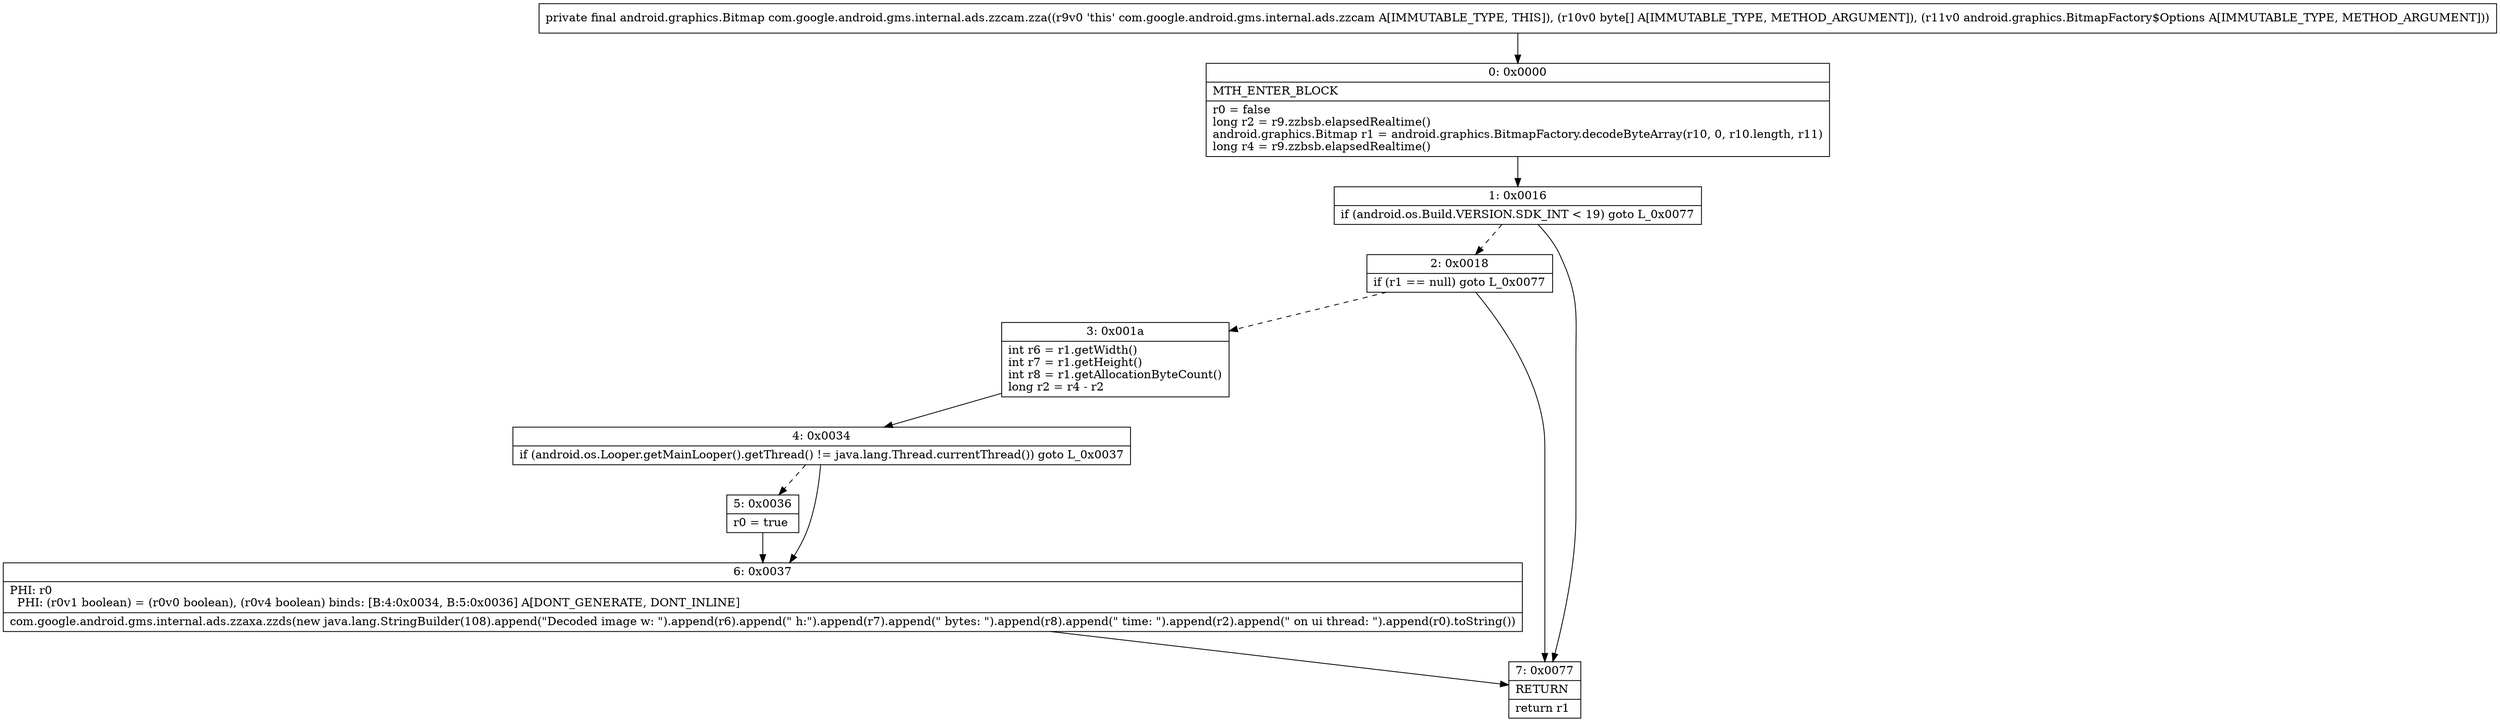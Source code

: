 digraph "CFG forcom.google.android.gms.internal.ads.zzcam.zza([BLandroid\/graphics\/BitmapFactory$Options;)Landroid\/graphics\/Bitmap;" {
Node_0 [shape=record,label="{0\:\ 0x0000|MTH_ENTER_BLOCK\l|r0 = false\llong r2 = r9.zzbsb.elapsedRealtime()\landroid.graphics.Bitmap r1 = android.graphics.BitmapFactory.decodeByteArray(r10, 0, r10.length, r11)\llong r4 = r9.zzbsb.elapsedRealtime()\l}"];
Node_1 [shape=record,label="{1\:\ 0x0016|if (android.os.Build.VERSION.SDK_INT \< 19) goto L_0x0077\l}"];
Node_2 [shape=record,label="{2\:\ 0x0018|if (r1 == null) goto L_0x0077\l}"];
Node_3 [shape=record,label="{3\:\ 0x001a|int r6 = r1.getWidth()\lint r7 = r1.getHeight()\lint r8 = r1.getAllocationByteCount()\llong r2 = r4 \- r2\l}"];
Node_4 [shape=record,label="{4\:\ 0x0034|if (android.os.Looper.getMainLooper().getThread() != java.lang.Thread.currentThread()) goto L_0x0037\l}"];
Node_5 [shape=record,label="{5\:\ 0x0036|r0 = true\l}"];
Node_6 [shape=record,label="{6\:\ 0x0037|PHI: r0 \l  PHI: (r0v1 boolean) = (r0v0 boolean), (r0v4 boolean) binds: [B:4:0x0034, B:5:0x0036] A[DONT_GENERATE, DONT_INLINE]\l|com.google.android.gms.internal.ads.zzaxa.zzds(new java.lang.StringBuilder(108).append(\"Decoded image w: \").append(r6).append(\" h:\").append(r7).append(\" bytes: \").append(r8).append(\" time: \").append(r2).append(\" on ui thread: \").append(r0).toString())\l}"];
Node_7 [shape=record,label="{7\:\ 0x0077|RETURN\l|return r1\l}"];
MethodNode[shape=record,label="{private final android.graphics.Bitmap com.google.android.gms.internal.ads.zzcam.zza((r9v0 'this' com.google.android.gms.internal.ads.zzcam A[IMMUTABLE_TYPE, THIS]), (r10v0 byte[] A[IMMUTABLE_TYPE, METHOD_ARGUMENT]), (r11v0 android.graphics.BitmapFactory$Options A[IMMUTABLE_TYPE, METHOD_ARGUMENT])) }"];
MethodNode -> Node_0;
Node_0 -> Node_1;
Node_1 -> Node_2[style=dashed];
Node_1 -> Node_7;
Node_2 -> Node_3[style=dashed];
Node_2 -> Node_7;
Node_3 -> Node_4;
Node_4 -> Node_5[style=dashed];
Node_4 -> Node_6;
Node_5 -> Node_6;
Node_6 -> Node_7;
}

